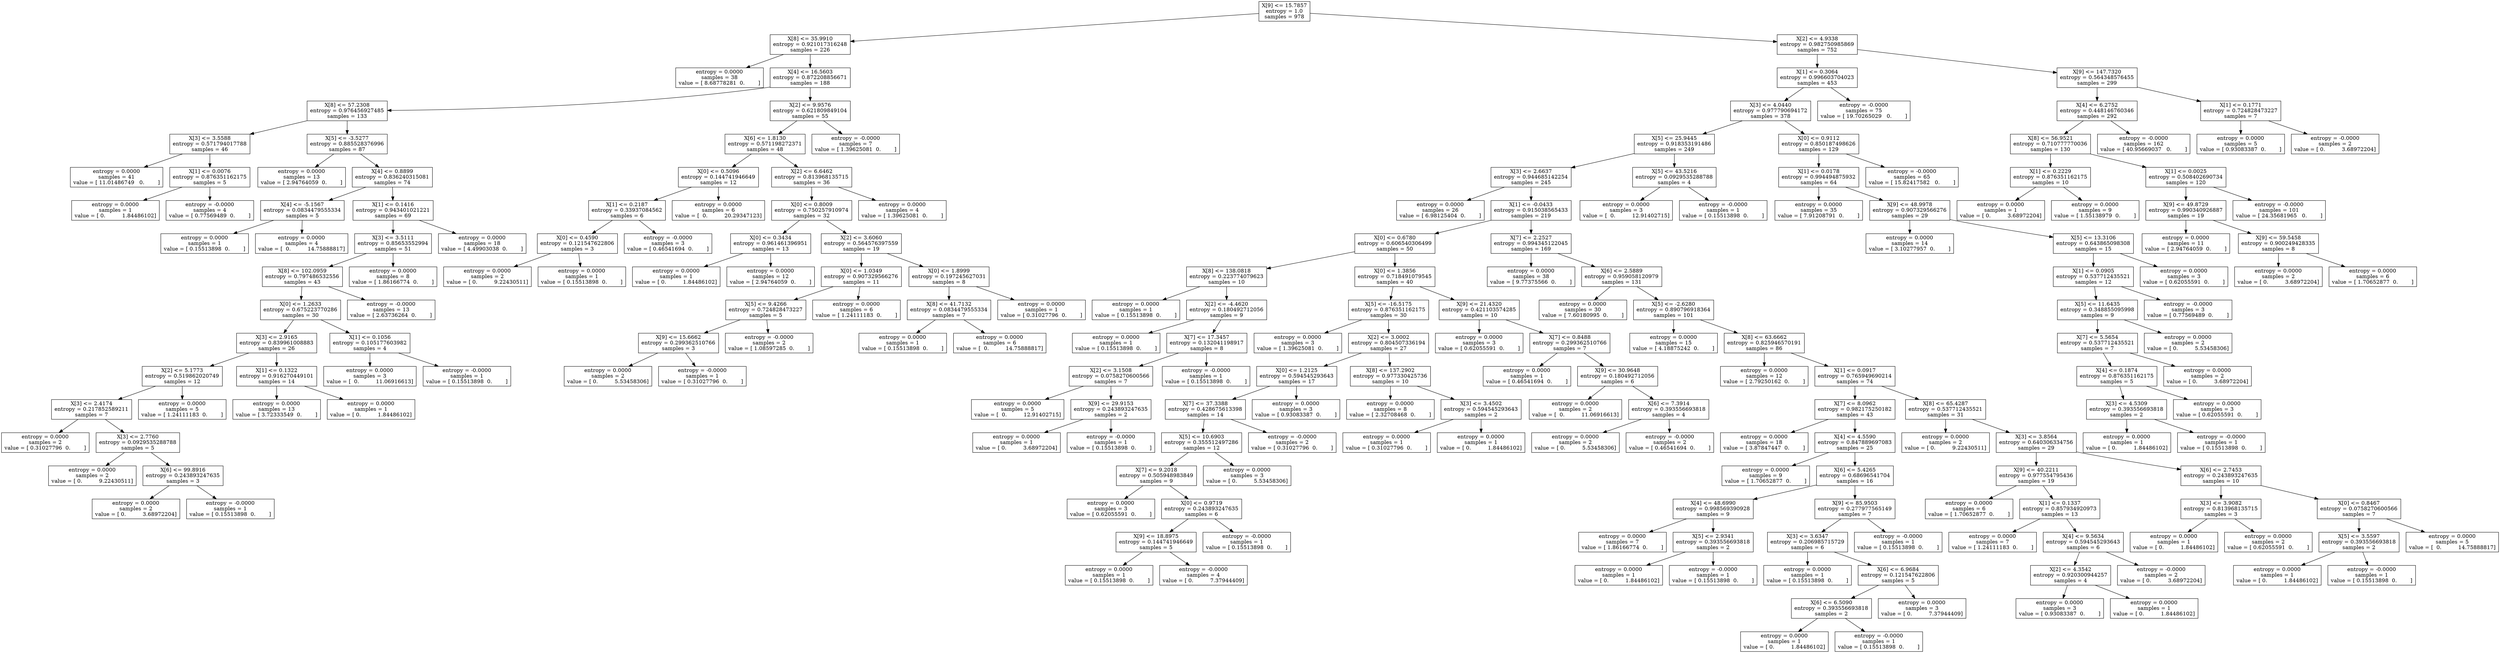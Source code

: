 digraph Tree {
0 [label="X[9] <= 15.7857\nentropy = 1.0\nsamples = 978", shape="box"] ;
1 [label="X[8] <= 35.9910\nentropy = 0.921017316248\nsamples = 226", shape="box"] ;
0 -> 1 ;
2 [label="entropy = 0.0000\nsamples = 38\nvalue = [ 8.68778281  0.        ]", shape="box"] ;
1 -> 2 ;
3 [label="X[4] <= 16.5603\nentropy = 0.872208856671\nsamples = 188", shape="box"] ;
1 -> 3 ;
4 [label="X[8] <= 57.2308\nentropy = 0.976456927485\nsamples = 133", shape="box"] ;
3 -> 4 ;
5 [label="X[3] <= 3.5588\nentropy = 0.571794017788\nsamples = 46", shape="box"] ;
4 -> 5 ;
6 [label="entropy = 0.0000\nsamples = 41\nvalue = [ 11.01486749   0.        ]", shape="box"] ;
5 -> 6 ;
7 [label="X[1] <= 0.0076\nentropy = 0.876351162175\nsamples = 5", shape="box"] ;
5 -> 7 ;
8 [label="entropy = 0.0000\nsamples = 1\nvalue = [ 0.          1.84486102]", shape="box"] ;
7 -> 8 ;
9 [label="entropy = -0.0000\nsamples = 4\nvalue = [ 0.77569489  0.        ]", shape="box"] ;
7 -> 9 ;
10 [label="X[5] <= -3.5277\nentropy = 0.885528376996\nsamples = 87", shape="box"] ;
4 -> 10 ;
11 [label="entropy = 0.0000\nsamples = 13\nvalue = [ 2.94764059  0.        ]", shape="box"] ;
10 -> 11 ;
12 [label="X[4] <= 0.8899\nentropy = 0.836240315081\nsamples = 74", shape="box"] ;
10 -> 12 ;
13 [label="X[4] <= -5.1567\nentropy = 0.0834479555334\nsamples = 5", shape="box"] ;
12 -> 13 ;
14 [label="entropy = 0.0000\nsamples = 1\nvalue = [ 0.15513898  0.        ]", shape="box"] ;
13 -> 14 ;
15 [label="entropy = 0.0000\nsamples = 4\nvalue = [  0.          14.75888817]", shape="box"] ;
13 -> 15 ;
16 [label="X[1] <= 0.1416\nentropy = 0.943401021221\nsamples = 69", shape="box"] ;
12 -> 16 ;
17 [label="X[3] <= 3.5111\nentropy = 0.85653552994\nsamples = 51", shape="box"] ;
16 -> 17 ;
18 [label="X[8] <= 102.0959\nentropy = 0.797486532556\nsamples = 43", shape="box"] ;
17 -> 18 ;
19 [label="X[0] <= 1.2633\nentropy = 0.675223770286\nsamples = 30", shape="box"] ;
18 -> 19 ;
20 [label="X[3] <= 2.9165\nentropy = 0.839961008883\nsamples = 26", shape="box"] ;
19 -> 20 ;
21 [label="X[2] <= 5.1773\nentropy = 0.519862020749\nsamples = 12", shape="box"] ;
20 -> 21 ;
22 [label="X[3] <= 2.4174\nentropy = 0.217852589211\nsamples = 7", shape="box"] ;
21 -> 22 ;
23 [label="entropy = 0.0000\nsamples = 2\nvalue = [ 0.31027796  0.        ]", shape="box"] ;
22 -> 23 ;
24 [label="X[3] <= 2.7760\nentropy = 0.0929535288788\nsamples = 5", shape="box"] ;
22 -> 24 ;
25 [label="entropy = 0.0000\nsamples = 2\nvalue = [ 0.          9.22430511]", shape="box"] ;
24 -> 25 ;
26 [label="X[6] <= 99.8916\nentropy = 0.243893247635\nsamples = 3", shape="box"] ;
24 -> 26 ;
27 [label="entropy = 0.0000\nsamples = 2\nvalue = [ 0.          3.68972204]", shape="box"] ;
26 -> 27 ;
28 [label="entropy = -0.0000\nsamples = 1\nvalue = [ 0.15513898  0.        ]", shape="box"] ;
26 -> 28 ;
29 [label="entropy = 0.0000\nsamples = 5\nvalue = [ 1.24111183  0.        ]", shape="box"] ;
21 -> 29 ;
30 [label="X[1] <= 0.1322\nentropy = 0.916270449101\nsamples = 14", shape="box"] ;
20 -> 30 ;
31 [label="entropy = 0.0000\nsamples = 13\nvalue = [ 3.72333549  0.        ]", shape="box"] ;
30 -> 31 ;
32 [label="entropy = 0.0000\nsamples = 1\nvalue = [ 0.          1.84486102]", shape="box"] ;
30 -> 32 ;
33 [label="X[1] <= 0.1056\nentropy = 0.105177603982\nsamples = 4", shape="box"] ;
19 -> 33 ;
34 [label="entropy = 0.0000\nsamples = 3\nvalue = [  0.          11.06916613]", shape="box"] ;
33 -> 34 ;
35 [label="entropy = -0.0000\nsamples = 1\nvalue = [ 0.15513898  0.        ]", shape="box"] ;
33 -> 35 ;
36 [label="entropy = -0.0000\nsamples = 13\nvalue = [ 2.63736264  0.        ]", shape="box"] ;
18 -> 36 ;
37 [label="entropy = 0.0000\nsamples = 8\nvalue = [ 1.86166774  0.        ]", shape="box"] ;
17 -> 37 ;
38 [label="entropy = 0.0000\nsamples = 18\nvalue = [ 4.49903038  0.        ]", shape="box"] ;
16 -> 38 ;
39 [label="X[2] <= 9.9576\nentropy = 0.621809849104\nsamples = 55", shape="box"] ;
3 -> 39 ;
40 [label="X[6] <= 1.8130\nentropy = 0.571198272371\nsamples = 48", shape="box"] ;
39 -> 40 ;
41 [label="X[0] <= 0.5096\nentropy = 0.144741946649\nsamples = 12", shape="box"] ;
40 -> 41 ;
42 [label="X[1] <= 0.2187\nentropy = 0.33937084562\nsamples = 6", shape="box"] ;
41 -> 42 ;
43 [label="X[0] <= 0.4590\nentropy = 0.121547622806\nsamples = 3", shape="box"] ;
42 -> 43 ;
44 [label="entropy = 0.0000\nsamples = 2\nvalue = [ 0.          9.22430511]", shape="box"] ;
43 -> 44 ;
45 [label="entropy = 0.0000\nsamples = 1\nvalue = [ 0.15513898  0.        ]", shape="box"] ;
43 -> 45 ;
46 [label="entropy = -0.0000\nsamples = 3\nvalue = [ 0.46541694  0.        ]", shape="box"] ;
42 -> 46 ;
47 [label="entropy = 0.0000\nsamples = 6\nvalue = [  0.          20.29347123]", shape="box"] ;
41 -> 47 ;
48 [label="X[2] <= 6.6462\nentropy = 0.813968135715\nsamples = 36", shape="box"] ;
40 -> 48 ;
49 [label="X[0] <= 0.8009\nentropy = 0.750257910974\nsamples = 32", shape="box"] ;
48 -> 49 ;
50 [label="X[0] <= 0.3434\nentropy = 0.961461396951\nsamples = 13", shape="box"] ;
49 -> 50 ;
51 [label="entropy = 0.0000\nsamples = 1\nvalue = [ 0.          1.84486102]", shape="box"] ;
50 -> 51 ;
52 [label="entropy = 0.0000\nsamples = 12\nvalue = [ 2.94764059  0.        ]", shape="box"] ;
50 -> 52 ;
53 [label="X[2] <= 3.6060\nentropy = 0.564576397559\nsamples = 19", shape="box"] ;
49 -> 53 ;
54 [label="X[0] <= 1.0349\nentropy = 0.907329566276\nsamples = 11", shape="box"] ;
53 -> 54 ;
55 [label="X[5] <= 9.4266\nentropy = 0.724828473227\nsamples = 5", shape="box"] ;
54 -> 55 ;
56 [label="X[9] <= 15.6662\nentropy = 0.299362510766\nsamples = 3", shape="box"] ;
55 -> 56 ;
57 [label="entropy = 0.0000\nsamples = 2\nvalue = [ 0.          5.53458306]", shape="box"] ;
56 -> 57 ;
58 [label="entropy = -0.0000\nsamples = 1\nvalue = [ 0.31027796  0.        ]", shape="box"] ;
56 -> 58 ;
59 [label="entropy = -0.0000\nsamples = 2\nvalue = [ 1.08597285  0.        ]", shape="box"] ;
55 -> 59 ;
60 [label="entropy = 0.0000\nsamples = 6\nvalue = [ 1.24111183  0.        ]", shape="box"] ;
54 -> 60 ;
61 [label="X[0] <= 1.8999\nentropy = 0.197245627031\nsamples = 8", shape="box"] ;
53 -> 61 ;
62 [label="X[8] <= 41.7132\nentropy = 0.0834479555334\nsamples = 7", shape="box"] ;
61 -> 62 ;
63 [label="entropy = 0.0000\nsamples = 1\nvalue = [ 0.15513898  0.        ]", shape="box"] ;
62 -> 63 ;
64 [label="entropy = 0.0000\nsamples = 6\nvalue = [  0.          14.75888817]", shape="box"] ;
62 -> 64 ;
65 [label="entropy = 0.0000\nsamples = 1\nvalue = [ 0.31027796  0.        ]", shape="box"] ;
61 -> 65 ;
66 [label="entropy = 0.0000\nsamples = 4\nvalue = [ 1.39625081  0.        ]", shape="box"] ;
48 -> 66 ;
67 [label="entropy = -0.0000\nsamples = 7\nvalue = [ 1.39625081  0.        ]", shape="box"] ;
39 -> 67 ;
68 [label="X[2] <= 4.9338\nentropy = 0.982750985869\nsamples = 752", shape="box"] ;
0 -> 68 ;
69 [label="X[1] <= 0.3064\nentropy = 0.996603704023\nsamples = 453", shape="box"] ;
68 -> 69 ;
70 [label="X[3] <= 4.0440\nentropy = 0.977790694172\nsamples = 378", shape="box"] ;
69 -> 70 ;
71 [label="X[5] <= 25.9445\nentropy = 0.918353191486\nsamples = 249", shape="box"] ;
70 -> 71 ;
72 [label="X[3] <= 2.6637\nentropy = 0.944685142254\nsamples = 245", shape="box"] ;
71 -> 72 ;
73 [label="entropy = 0.0000\nsamples = 26\nvalue = [ 6.98125404  0.        ]", shape="box"] ;
72 -> 73 ;
74 [label="X[1] <= -0.0433\nentropy = 0.915038565433\nsamples = 219", shape="box"] ;
72 -> 74 ;
75 [label="X[0] <= 0.6780\nentropy = 0.606540306499\nsamples = 50", shape="box"] ;
74 -> 75 ;
76 [label="X[8] <= 138.0818\nentropy = 0.223774079623\nsamples = 10", shape="box"] ;
75 -> 76 ;
77 [label="entropy = 0.0000\nsamples = 1\nvalue = [ 0.15513898  0.        ]", shape="box"] ;
76 -> 77 ;
78 [label="X[2] <= -4.4620\nentropy = 0.180492712056\nsamples = 9", shape="box"] ;
76 -> 78 ;
79 [label="entropy = 0.0000\nsamples = 1\nvalue = [ 0.15513898  0.        ]", shape="box"] ;
78 -> 79 ;
80 [label="X[7] <= 17.3457\nentropy = 0.132041198917\nsamples = 8", shape="box"] ;
78 -> 80 ;
81 [label="X[2] <= 3.1508\nentropy = 0.0758270600566\nsamples = 7", shape="box"] ;
80 -> 81 ;
82 [label="entropy = 0.0000\nsamples = 5\nvalue = [  0.          12.91402715]", shape="box"] ;
81 -> 82 ;
83 [label="X[9] <= 29.9153\nentropy = 0.243893247635\nsamples = 2", shape="box"] ;
81 -> 83 ;
84 [label="entropy = 0.0000\nsamples = 1\nvalue = [ 0.          3.68972204]", shape="box"] ;
83 -> 84 ;
85 [label="entropy = -0.0000\nsamples = 1\nvalue = [ 0.15513898  0.        ]", shape="box"] ;
83 -> 85 ;
86 [label="entropy = -0.0000\nsamples = 1\nvalue = [ 0.15513898  0.        ]", shape="box"] ;
80 -> 86 ;
87 [label="X[0] <= 1.3856\nentropy = 0.718491079545\nsamples = 40", shape="box"] ;
75 -> 87 ;
88 [label="X[5] <= -16.5175\nentropy = 0.876351162175\nsamples = 30", shape="box"] ;
87 -> 88 ;
89 [label="entropy = 0.0000\nsamples = 3\nvalue = [ 1.39625081  0.        ]", shape="box"] ;
88 -> 89 ;
90 [label="X[2] <= 3.0002\nentropy = 0.804507336194\nsamples = 27", shape="box"] ;
88 -> 90 ;
91 [label="X[0] <= 1.2125\nentropy = 0.594545293643\nsamples = 17", shape="box"] ;
90 -> 91 ;
92 [label="X[7] <= 37.3388\nentropy = 0.428675613398\nsamples = 14", shape="box"] ;
91 -> 92 ;
93 [label="X[5] <= 10.6903\nentropy = 0.355512497286\nsamples = 12", shape="box"] ;
92 -> 93 ;
94 [label="X[7] <= 9.2018\nentropy = 0.505948983849\nsamples = 9", shape="box"] ;
93 -> 94 ;
95 [label="entropy = 0.0000\nsamples = 3\nvalue = [ 0.62055591  0.        ]", shape="box"] ;
94 -> 95 ;
96 [label="X[0] <= 0.9719\nentropy = 0.243893247635\nsamples = 6", shape="box"] ;
94 -> 96 ;
97 [label="X[9] <= 18.8975\nentropy = 0.144741946649\nsamples = 5", shape="box"] ;
96 -> 97 ;
98 [label="entropy = 0.0000\nsamples = 1\nvalue = [ 0.15513898  0.        ]", shape="box"] ;
97 -> 98 ;
99 [label="entropy = -0.0000\nsamples = 4\nvalue = [ 0.          7.37944409]", shape="box"] ;
97 -> 99 ;
100 [label="entropy = -0.0000\nsamples = 1\nvalue = [ 0.15513898  0.        ]", shape="box"] ;
96 -> 100 ;
101 [label="entropy = 0.0000\nsamples = 3\nvalue = [ 0.          5.53458306]", shape="box"] ;
93 -> 101 ;
102 [label="entropy = -0.0000\nsamples = 2\nvalue = [ 0.31027796  0.        ]", shape="box"] ;
92 -> 102 ;
103 [label="entropy = 0.0000\nsamples = 3\nvalue = [ 0.93083387  0.        ]", shape="box"] ;
91 -> 103 ;
104 [label="X[8] <= 137.2902\nentropy = 0.977330425736\nsamples = 10", shape="box"] ;
90 -> 104 ;
105 [label="entropy = 0.0000\nsamples = 8\nvalue = [ 2.32708468  0.        ]", shape="box"] ;
104 -> 105 ;
106 [label="X[3] <= 3.4502\nentropy = 0.594545293643\nsamples = 2", shape="box"] ;
104 -> 106 ;
107 [label="entropy = 0.0000\nsamples = 1\nvalue = [ 0.31027796  0.        ]", shape="box"] ;
106 -> 107 ;
108 [label="entropy = 0.0000\nsamples = 1\nvalue = [ 0.          1.84486102]", shape="box"] ;
106 -> 108 ;
109 [label="X[9] <= 21.4320\nentropy = 0.421103574285\nsamples = 10", shape="box"] ;
87 -> 109 ;
110 [label="entropy = 0.0000\nsamples = 3\nvalue = [ 0.62055591  0.        ]", shape="box"] ;
109 -> 110 ;
111 [label="X[7] <= 0.8488\nentropy = 0.299362510766\nsamples = 7", shape="box"] ;
109 -> 111 ;
112 [label="entropy = 0.0000\nsamples = 1\nvalue = [ 0.46541694  0.        ]", shape="box"] ;
111 -> 112 ;
113 [label="X[9] <= 30.9648\nentropy = 0.180492712056\nsamples = 6", shape="box"] ;
111 -> 113 ;
114 [label="entropy = 0.0000\nsamples = 2\nvalue = [  0.          11.06916613]", shape="box"] ;
113 -> 114 ;
115 [label="X[6] <= 7.3914\nentropy = 0.393556693818\nsamples = 4", shape="box"] ;
113 -> 115 ;
116 [label="entropy = 0.0000\nsamples = 2\nvalue = [ 0.          5.53458306]", shape="box"] ;
115 -> 116 ;
117 [label="entropy = -0.0000\nsamples = 2\nvalue = [ 0.46541694  0.        ]", shape="box"] ;
115 -> 117 ;
118 [label="X[7] <= 2.2527\nentropy = 0.994345122045\nsamples = 169", shape="box"] ;
74 -> 118 ;
119 [label="entropy = 0.0000\nsamples = 38\nvalue = [ 9.77375566  0.        ]", shape="box"] ;
118 -> 119 ;
120 [label="X[6] <= 2.5889\nentropy = 0.959058120979\nsamples = 131", shape="box"] ;
118 -> 120 ;
121 [label="entropy = 0.0000\nsamples = 30\nvalue = [ 7.60180995  0.        ]", shape="box"] ;
120 -> 121 ;
122 [label="X[5] <= -2.6280\nentropy = 0.890796918364\nsamples = 101", shape="box"] ;
120 -> 122 ;
123 [label="entropy = 0.0000\nsamples = 15\nvalue = [ 4.18875242  0.        ]", shape="box"] ;
122 -> 123 ;
124 [label="X[8] <= 63.6662\nentropy = 0.825946570191\nsamples = 86", shape="box"] ;
122 -> 124 ;
125 [label="entropy = 0.0000\nsamples = 12\nvalue = [ 2.79250162  0.        ]", shape="box"] ;
124 -> 125 ;
126 [label="X[1] <= 0.0917\nentropy = 0.765949690214\nsamples = 74", shape="box"] ;
124 -> 126 ;
127 [label="X[7] <= 8.0962\nentropy = 0.982175250182\nsamples = 43", shape="box"] ;
126 -> 127 ;
128 [label="entropy = 0.0000\nsamples = 18\nvalue = [ 3.87847447  0.        ]", shape="box"] ;
127 -> 128 ;
129 [label="X[4] <= 4.5590\nentropy = 0.847889697083\nsamples = 25", shape="box"] ;
127 -> 129 ;
130 [label="entropy = 0.0000\nsamples = 9\nvalue = [ 1.70652877  0.        ]", shape="box"] ;
129 -> 130 ;
131 [label="X[6] <= 5.4265\nentropy = 0.68696541704\nsamples = 16", shape="box"] ;
129 -> 131 ;
132 [label="X[4] <= 48.6990\nentropy = 0.998569390928\nsamples = 9", shape="box"] ;
131 -> 132 ;
133 [label="entropy = 0.0000\nsamples = 7\nvalue = [ 1.86166774  0.        ]", shape="box"] ;
132 -> 133 ;
134 [label="X[5] <= 2.9341\nentropy = 0.393556693818\nsamples = 2", shape="box"] ;
132 -> 134 ;
135 [label="entropy = 0.0000\nsamples = 1\nvalue = [ 0.          1.84486102]", shape="box"] ;
134 -> 135 ;
136 [label="entropy = -0.0000\nsamples = 1\nvalue = [ 0.15513898  0.        ]", shape="box"] ;
134 -> 136 ;
137 [label="X[9] <= 85.9503\nentropy = 0.277977565149\nsamples = 7", shape="box"] ;
131 -> 137 ;
138 [label="X[3] <= 3.6347\nentropy = 0.206985715729\nsamples = 6", shape="box"] ;
137 -> 138 ;
139 [label="entropy = 0.0000\nsamples = 1\nvalue = [ 0.15513898  0.        ]", shape="box"] ;
138 -> 139 ;
140 [label="X[6] <= 6.9684\nentropy = 0.121547622806\nsamples = 5", shape="box"] ;
138 -> 140 ;
141 [label="X[6] <= 6.5090\nentropy = 0.393556693818\nsamples = 2", shape="box"] ;
140 -> 141 ;
142 [label="entropy = 0.0000\nsamples = 1\nvalue = [ 0.          1.84486102]", shape="box"] ;
141 -> 142 ;
143 [label="entropy = -0.0000\nsamples = 1\nvalue = [ 0.15513898  0.        ]", shape="box"] ;
141 -> 143 ;
144 [label="entropy = 0.0000\nsamples = 3\nvalue = [ 0.          7.37944409]", shape="box"] ;
140 -> 144 ;
145 [label="entropy = -0.0000\nsamples = 1\nvalue = [ 0.15513898  0.        ]", shape="box"] ;
137 -> 145 ;
146 [label="X[8] <= 65.4287\nentropy = 0.537712435521\nsamples = 31", shape="box"] ;
126 -> 146 ;
147 [label="entropy = 0.0000\nsamples = 2\nvalue = [ 0.          9.22430511]", shape="box"] ;
146 -> 147 ;
148 [label="X[3] <= 3.8564\nentropy = 0.640306334756\nsamples = 29", shape="box"] ;
146 -> 148 ;
149 [label="X[9] <= 40.2211\nentropy = 0.977554795436\nsamples = 19", shape="box"] ;
148 -> 149 ;
150 [label="entropy = 0.0000\nsamples = 6\nvalue = [ 1.70652877  0.        ]", shape="box"] ;
149 -> 150 ;
151 [label="X[1] <= 0.1337\nentropy = 0.857934920973\nsamples = 13", shape="box"] ;
149 -> 151 ;
152 [label="entropy = 0.0000\nsamples = 7\nvalue = [ 1.24111183  0.        ]", shape="box"] ;
151 -> 152 ;
153 [label="X[4] <= 9.5634\nentropy = 0.594545293643\nsamples = 6", shape="box"] ;
151 -> 153 ;
154 [label="X[2] <= 4.3542\nentropy = 0.920300944257\nsamples = 4", shape="box"] ;
153 -> 154 ;
155 [label="entropy = 0.0000\nsamples = 3\nvalue = [ 0.93083387  0.        ]", shape="box"] ;
154 -> 155 ;
156 [label="entropy = 0.0000\nsamples = 1\nvalue = [ 0.          1.84486102]", shape="box"] ;
154 -> 156 ;
157 [label="entropy = -0.0000\nsamples = 2\nvalue = [ 0.          3.68972204]", shape="box"] ;
153 -> 157 ;
158 [label="X[6] <= 2.7453\nentropy = 0.243893247635\nsamples = 10", shape="box"] ;
148 -> 158 ;
159 [label="X[3] <= 3.9082\nentropy = 0.813968135715\nsamples = 3", shape="box"] ;
158 -> 159 ;
160 [label="entropy = 0.0000\nsamples = 1\nvalue = [ 0.          1.84486102]", shape="box"] ;
159 -> 160 ;
161 [label="entropy = 0.0000\nsamples = 2\nvalue = [ 0.62055591  0.        ]", shape="box"] ;
159 -> 161 ;
162 [label="X[0] <= 0.8467\nentropy = 0.0758270600566\nsamples = 7", shape="box"] ;
158 -> 162 ;
163 [label="X[5] <= 3.5597\nentropy = 0.393556693818\nsamples = 2", shape="box"] ;
162 -> 163 ;
164 [label="entropy = 0.0000\nsamples = 1\nvalue = [ 0.          1.84486102]", shape="box"] ;
163 -> 164 ;
165 [label="entropy = -0.0000\nsamples = 1\nvalue = [ 0.15513898  0.        ]", shape="box"] ;
163 -> 165 ;
166 [label="entropy = 0.0000\nsamples = 5\nvalue = [  0.          14.75888817]", shape="box"] ;
162 -> 166 ;
167 [label="X[5] <= 43.5216\nentropy = 0.0929535288788\nsamples = 4", shape="box"] ;
71 -> 167 ;
168 [label="entropy = 0.0000\nsamples = 3\nvalue = [  0.          12.91402715]", shape="box"] ;
167 -> 168 ;
169 [label="entropy = -0.0000\nsamples = 1\nvalue = [ 0.15513898  0.        ]", shape="box"] ;
167 -> 169 ;
170 [label="X[0] <= 0.9112\nentropy = 0.850187498626\nsamples = 129", shape="box"] ;
70 -> 170 ;
171 [label="X[1] <= 0.0178\nentropy = 0.994494875932\nsamples = 64", shape="box"] ;
170 -> 171 ;
172 [label="entropy = 0.0000\nsamples = 35\nvalue = [ 7.91208791  0.        ]", shape="box"] ;
171 -> 172 ;
173 [label="X[9] <= 48.9978\nentropy = 0.907329566276\nsamples = 29", shape="box"] ;
171 -> 173 ;
174 [label="entropy = 0.0000\nsamples = 14\nvalue = [ 3.10277957  0.        ]", shape="box"] ;
173 -> 174 ;
175 [label="X[5] <= 13.3106\nentropy = 0.643865098308\nsamples = 15", shape="box"] ;
173 -> 175 ;
176 [label="X[1] <= 0.0905\nentropy = 0.537712435521\nsamples = 12", shape="box"] ;
175 -> 176 ;
177 [label="X[5] <= 11.6435\nentropy = 0.348855095998\nsamples = 9", shape="box"] ;
176 -> 177 ;
178 [label="X[7] <= 5.5654\nentropy = 0.537712435521\nsamples = 7", shape="box"] ;
177 -> 178 ;
179 [label="X[4] <= 0.1874\nentropy = 0.876351162175\nsamples = 5", shape="box"] ;
178 -> 179 ;
180 [label="X[3] <= 4.5309\nentropy = 0.393556693818\nsamples = 2", shape="box"] ;
179 -> 180 ;
181 [label="entropy = 0.0000\nsamples = 1\nvalue = [ 0.          1.84486102]", shape="box"] ;
180 -> 181 ;
182 [label="entropy = -0.0000\nsamples = 1\nvalue = [ 0.15513898  0.        ]", shape="box"] ;
180 -> 182 ;
183 [label="entropy = 0.0000\nsamples = 3\nvalue = [ 0.62055591  0.        ]", shape="box"] ;
179 -> 183 ;
184 [label="entropy = 0.0000\nsamples = 2\nvalue = [ 0.          3.68972204]", shape="box"] ;
178 -> 184 ;
185 [label="entropy = 0.0000\nsamples = 2\nvalue = [ 0.          5.53458306]", shape="box"] ;
177 -> 185 ;
186 [label="entropy = -0.0000\nsamples = 3\nvalue = [ 0.77569489  0.        ]", shape="box"] ;
176 -> 186 ;
187 [label="entropy = 0.0000\nsamples = 3\nvalue = [ 0.62055591  0.        ]", shape="box"] ;
175 -> 187 ;
188 [label="entropy = -0.0000\nsamples = 65\nvalue = [ 15.82417582   0.        ]", shape="box"] ;
170 -> 188 ;
189 [label="entropy = -0.0000\nsamples = 75\nvalue = [ 19.70265029   0.        ]", shape="box"] ;
69 -> 189 ;
190 [label="X[9] <= 147.7320\nentropy = 0.564348576455\nsamples = 299", shape="box"] ;
68 -> 190 ;
191 [label="X[4] <= 6.2752\nentropy = 0.448146760346\nsamples = 292", shape="box"] ;
190 -> 191 ;
192 [label="X[8] <= 56.9521\nentropy = 0.710777770036\nsamples = 130", shape="box"] ;
191 -> 192 ;
193 [label="X[1] <= 0.2229\nentropy = 0.876351162175\nsamples = 10", shape="box"] ;
192 -> 193 ;
194 [label="entropy = 0.0000\nsamples = 1\nvalue = [ 0.          3.68972204]", shape="box"] ;
193 -> 194 ;
195 [label="entropy = 0.0000\nsamples = 9\nvalue = [ 1.55138979  0.        ]", shape="box"] ;
193 -> 195 ;
196 [label="X[1] <= 0.0025\nentropy = 0.508402690734\nsamples = 120", shape="box"] ;
192 -> 196 ;
197 [label="X[9] <= 49.8729\nentropy = 0.990340926887\nsamples = 19", shape="box"] ;
196 -> 197 ;
198 [label="entropy = 0.0000\nsamples = 11\nvalue = [ 2.94764059  0.        ]", shape="box"] ;
197 -> 198 ;
199 [label="X[9] <= 59.5458\nentropy = 0.900249428335\nsamples = 8", shape="box"] ;
197 -> 199 ;
200 [label="entropy = 0.0000\nsamples = 2\nvalue = [ 0.          3.68972204]", shape="box"] ;
199 -> 200 ;
201 [label="entropy = 0.0000\nsamples = 6\nvalue = [ 1.70652877  0.        ]", shape="box"] ;
199 -> 201 ;
202 [label="entropy = -0.0000\nsamples = 101\nvalue = [ 24.35681965   0.        ]", shape="box"] ;
196 -> 202 ;
203 [label="entropy = -0.0000\nsamples = 162\nvalue = [ 40.95669037   0.        ]", shape="box"] ;
191 -> 203 ;
204 [label="X[1] <= 0.1771\nentropy = 0.724828473227\nsamples = 7", shape="box"] ;
190 -> 204 ;
205 [label="entropy = 0.0000\nsamples = 5\nvalue = [ 0.93083387  0.        ]", shape="box"] ;
204 -> 205 ;
206 [label="entropy = -0.0000\nsamples = 2\nvalue = [ 0.          3.68972204]", shape="box"] ;
204 -> 206 ;
}